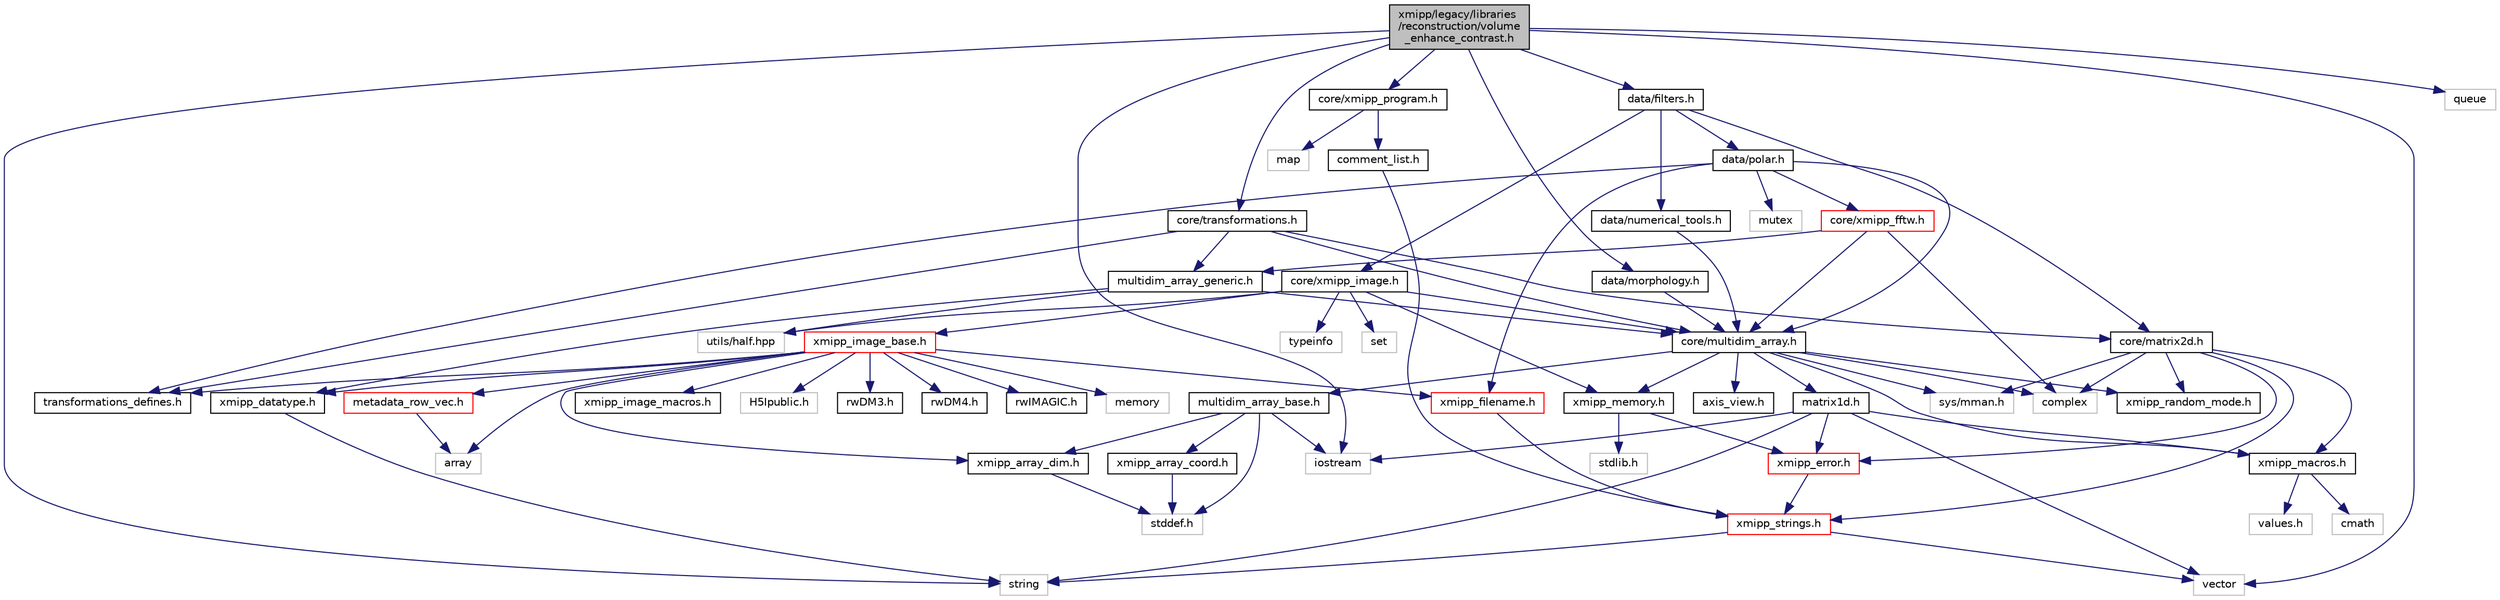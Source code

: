 digraph "xmipp/legacy/libraries/reconstruction/volume_enhance_contrast.h"
{
  edge [fontname="Helvetica",fontsize="10",labelfontname="Helvetica",labelfontsize="10"];
  node [fontname="Helvetica",fontsize="10",shape=record];
  Node0 [label="xmipp/legacy/libraries\l/reconstruction/volume\l_enhance_contrast.h",height=0.2,width=0.4,color="black", fillcolor="grey75", style="filled", fontcolor="black"];
  Node0 -> Node1 [color="midnightblue",fontsize="10",style="solid",fontname="Helvetica"];
  Node1 [label="string",height=0.2,width=0.4,color="grey75", fillcolor="white", style="filled"];
  Node0 -> Node2 [color="midnightblue",fontsize="10",style="solid",fontname="Helvetica"];
  Node2 [label="data/morphology.h",height=0.2,width=0.4,color="black", fillcolor="white", style="filled",URL="$libraries_2data_2morphology_8h.html"];
  Node2 -> Node3 [color="midnightblue",fontsize="10",style="solid",fontname="Helvetica"];
  Node3 [label="core/multidim_array.h",height=0.2,width=0.4,color="black", fillcolor="white", style="filled",URL="$multidim__array_8h.html"];
  Node3 -> Node4 [color="midnightblue",fontsize="10",style="solid",fontname="Helvetica"];
  Node4 [label="xmipp_macros.h",height=0.2,width=0.4,color="black", fillcolor="white", style="filled",URL="$xmipp__macros_8h.html"];
  Node4 -> Node5 [color="midnightblue",fontsize="10",style="solid",fontname="Helvetica"];
  Node5 [label="values.h",height=0.2,width=0.4,color="grey75", fillcolor="white", style="filled"];
  Node4 -> Node6 [color="midnightblue",fontsize="10",style="solid",fontname="Helvetica"];
  Node6 [label="cmath",height=0.2,width=0.4,color="grey75", fillcolor="white", style="filled"];
  Node3 -> Node7 [color="midnightblue",fontsize="10",style="solid",fontname="Helvetica"];
  Node7 [label="sys/mman.h",height=0.2,width=0.4,color="grey75", fillcolor="white", style="filled"];
  Node3 -> Node8 [color="midnightblue",fontsize="10",style="solid",fontname="Helvetica"];
  Node8 [label="complex",height=0.2,width=0.4,color="grey75", fillcolor="white", style="filled"];
  Node3 -> Node9 [color="midnightblue",fontsize="10",style="solid",fontname="Helvetica"];
  Node9 [label="matrix1d.h",height=0.2,width=0.4,color="black", fillcolor="white", style="filled",URL="$matrix1d_8h.html"];
  Node9 -> Node10 [color="midnightblue",fontsize="10",style="solid",fontname="Helvetica"];
  Node10 [label="iostream",height=0.2,width=0.4,color="grey75", fillcolor="white", style="filled"];
  Node9 -> Node1 [color="midnightblue",fontsize="10",style="solid",fontname="Helvetica"];
  Node9 -> Node11 [color="midnightblue",fontsize="10",style="solid",fontname="Helvetica"];
  Node11 [label="vector",height=0.2,width=0.4,color="grey75", fillcolor="white", style="filled"];
  Node9 -> Node12 [color="midnightblue",fontsize="10",style="solid",fontname="Helvetica"];
  Node12 [label="xmipp_error.h",height=0.2,width=0.4,color="red", fillcolor="white", style="filled",URL="$xmipp__error_8h.html"];
  Node12 -> Node14 [color="midnightblue",fontsize="10",style="solid",fontname="Helvetica"];
  Node14 [label="xmipp_strings.h",height=0.2,width=0.4,color="red", fillcolor="white", style="filled",URL="$xmipp__strings_8h.html"];
  Node14 -> Node11 [color="midnightblue",fontsize="10",style="solid",fontname="Helvetica"];
  Node14 -> Node1 [color="midnightblue",fontsize="10",style="solid",fontname="Helvetica"];
  Node9 -> Node4 [color="midnightblue",fontsize="10",style="solid",fontname="Helvetica"];
  Node3 -> Node16 [color="midnightblue",fontsize="10",style="solid",fontname="Helvetica"];
  Node16 [label="xmipp_random_mode.h",height=0.2,width=0.4,color="black", fillcolor="white", style="filled",URL="$xmipp__random__mode_8h.html"];
  Node3 -> Node17 [color="midnightblue",fontsize="10",style="solid",fontname="Helvetica"];
  Node17 [label="multidim_array_base.h",height=0.2,width=0.4,color="black", fillcolor="white", style="filled",URL="$multidim__array__base_8h.html"];
  Node17 -> Node18 [color="midnightblue",fontsize="10",style="solid",fontname="Helvetica"];
  Node18 [label="stddef.h",height=0.2,width=0.4,color="grey75", fillcolor="white", style="filled"];
  Node17 -> Node10 [color="midnightblue",fontsize="10",style="solid",fontname="Helvetica"];
  Node17 -> Node19 [color="midnightblue",fontsize="10",style="solid",fontname="Helvetica"];
  Node19 [label="xmipp_array_dim.h",height=0.2,width=0.4,color="black", fillcolor="white", style="filled",URL="$xmipp__array__dim_8h.html"];
  Node19 -> Node18 [color="midnightblue",fontsize="10",style="solid",fontname="Helvetica"];
  Node17 -> Node20 [color="midnightblue",fontsize="10",style="solid",fontname="Helvetica"];
  Node20 [label="xmipp_array_coord.h",height=0.2,width=0.4,color="black", fillcolor="white", style="filled",URL="$xmipp__array__coord_8h.html"];
  Node20 -> Node18 [color="midnightblue",fontsize="10",style="solid",fontname="Helvetica"];
  Node3 -> Node21 [color="midnightblue",fontsize="10",style="solid",fontname="Helvetica"];
  Node21 [label="xmipp_memory.h",height=0.2,width=0.4,color="black", fillcolor="white", style="filled",URL="$xmipp__memory_8h.html"];
  Node21 -> Node22 [color="midnightblue",fontsize="10",style="solid",fontname="Helvetica"];
  Node22 [label="stdlib.h",height=0.2,width=0.4,color="grey75", fillcolor="white", style="filled"];
  Node21 -> Node12 [color="midnightblue",fontsize="10",style="solid",fontname="Helvetica"];
  Node3 -> Node23 [color="midnightblue",fontsize="10",style="solid",fontname="Helvetica"];
  Node23 [label="axis_view.h",height=0.2,width=0.4,color="black", fillcolor="white", style="filled",URL="$axis__view_8h.html"];
  Node0 -> Node24 [color="midnightblue",fontsize="10",style="solid",fontname="Helvetica"];
  Node24 [label="data/filters.h",height=0.2,width=0.4,color="black", fillcolor="white", style="filled",URL="$filters_8h.html"];
  Node24 -> Node25 [color="midnightblue",fontsize="10",style="solid",fontname="Helvetica"];
  Node25 [label="core/xmipp_image.h",height=0.2,width=0.4,color="black", fillcolor="white", style="filled",URL="$xmipp__image_8h.html"];
  Node25 -> Node26 [color="midnightblue",fontsize="10",style="solid",fontname="Helvetica"];
  Node26 [label="typeinfo",height=0.2,width=0.4,color="grey75", fillcolor="white", style="filled"];
  Node25 -> Node27 [color="midnightblue",fontsize="10",style="solid",fontname="Helvetica"];
  Node27 [label="set",height=0.2,width=0.4,color="grey75", fillcolor="white", style="filled"];
  Node25 -> Node3 [color="midnightblue",fontsize="10",style="solid",fontname="Helvetica"];
  Node25 -> Node28 [color="midnightblue",fontsize="10",style="solid",fontname="Helvetica"];
  Node28 [label="xmipp_image_base.h",height=0.2,width=0.4,color="red", fillcolor="white", style="filled",URL="$xmipp__image__base_8h.html"];
  Node28 -> Node29 [color="midnightblue",fontsize="10",style="solid",fontname="Helvetica"];
  Node29 [label="memory",height=0.2,width=0.4,color="grey75", fillcolor="white", style="filled"];
  Node28 -> Node30 [color="midnightblue",fontsize="10",style="solid",fontname="Helvetica"];
  Node30 [label="array",height=0.2,width=0.4,color="grey75", fillcolor="white", style="filled"];
  Node28 -> Node31 [color="midnightblue",fontsize="10",style="solid",fontname="Helvetica"];
  Node31 [label="xmipp_image_macros.h",height=0.2,width=0.4,color="black", fillcolor="white", style="filled",URL="$xmipp__image__macros_8h.html"];
  Node28 -> Node32 [color="midnightblue",fontsize="10",style="solid",fontname="Helvetica"];
  Node32 [label="xmipp_datatype.h",height=0.2,width=0.4,color="black", fillcolor="white", style="filled",URL="$xmipp__datatype_8h.html"];
  Node32 -> Node1 [color="midnightblue",fontsize="10",style="solid",fontname="Helvetica"];
  Node28 -> Node33 [color="midnightblue",fontsize="10",style="solid",fontname="Helvetica"];
  Node33 [label="metadata_row_vec.h",height=0.2,width=0.4,color="red", fillcolor="white", style="filled",URL="$metadata__row__vec_8h.html"];
  Node33 -> Node30 [color="midnightblue",fontsize="10",style="solid",fontname="Helvetica"];
  Node28 -> Node19 [color="midnightblue",fontsize="10",style="solid",fontname="Helvetica"];
  Node28 -> Node39 [color="midnightblue",fontsize="10",style="solid",fontname="Helvetica"];
  Node39 [label="xmipp_filename.h",height=0.2,width=0.4,color="red", fillcolor="white", style="filled",URL="$xmipp__filename_8h.html"];
  Node39 -> Node14 [color="midnightblue",fontsize="10",style="solid",fontname="Helvetica"];
  Node28 -> Node42 [color="midnightblue",fontsize="10",style="solid",fontname="Helvetica"];
  Node42 [label="transformations_defines.h",height=0.2,width=0.4,color="black", fillcolor="white", style="filled",URL="$transformations__defines_8h.html"];
  Node28 -> Node43 [color="midnightblue",fontsize="10",style="solid",fontname="Helvetica"];
  Node43 [label="H5Ipublic.h",height=0.2,width=0.4,color="grey75", fillcolor="white", style="filled"];
  Node28 -> Node44 [color="midnightblue",fontsize="10",style="solid",fontname="Helvetica"];
  Node44 [label="rwDM3.h",height=0.2,width=0.4,color="black", fillcolor="white", style="filled",URL="$rwDM3_8h.html"];
  Node28 -> Node45 [color="midnightblue",fontsize="10",style="solid",fontname="Helvetica"];
  Node45 [label="rwDM4.h",height=0.2,width=0.4,color="black", fillcolor="white", style="filled",URL="$rwDM4_8h.html"];
  Node28 -> Node46 [color="midnightblue",fontsize="10",style="solid",fontname="Helvetica"];
  Node46 [label="rwIMAGIC.h",height=0.2,width=0.4,color="black", fillcolor="white", style="filled",URL="$rwIMAGIC_8h.html"];
  Node25 -> Node21 [color="midnightblue",fontsize="10",style="solid",fontname="Helvetica"];
  Node25 -> Node58 [color="midnightblue",fontsize="10",style="solid",fontname="Helvetica"];
  Node58 [label="utils/half.hpp",height=0.2,width=0.4,color="grey75", fillcolor="white", style="filled"];
  Node24 -> Node59 [color="midnightblue",fontsize="10",style="solid",fontname="Helvetica"];
  Node59 [label="core/matrix2d.h",height=0.2,width=0.4,color="black", fillcolor="white", style="filled",URL="$matrix2d_8h.html"];
  Node59 -> Node8 [color="midnightblue",fontsize="10",style="solid",fontname="Helvetica"];
  Node59 -> Node16 [color="midnightblue",fontsize="10",style="solid",fontname="Helvetica"];
  Node59 -> Node4 [color="midnightblue",fontsize="10",style="solid",fontname="Helvetica"];
  Node59 -> Node12 [color="midnightblue",fontsize="10",style="solid",fontname="Helvetica"];
  Node59 -> Node14 [color="midnightblue",fontsize="10",style="solid",fontname="Helvetica"];
  Node59 -> Node7 [color="midnightblue",fontsize="10",style="solid",fontname="Helvetica"];
  Node24 -> Node60 [color="midnightblue",fontsize="10",style="solid",fontname="Helvetica"];
  Node60 [label="data/numerical_tools.h",height=0.2,width=0.4,color="black", fillcolor="white", style="filled",URL="$numerical__tools_8h.html"];
  Node60 -> Node3 [color="midnightblue",fontsize="10",style="solid",fontname="Helvetica"];
  Node24 -> Node61 [color="midnightblue",fontsize="10",style="solid",fontname="Helvetica"];
  Node61 [label="data/polar.h",height=0.2,width=0.4,color="black", fillcolor="white", style="filled",URL="$polar_8h.html"];
  Node61 -> Node62 [color="midnightblue",fontsize="10",style="solid",fontname="Helvetica"];
  Node62 [label="mutex",height=0.2,width=0.4,color="grey75", fillcolor="white", style="filled"];
  Node61 -> Node3 [color="midnightblue",fontsize="10",style="solid",fontname="Helvetica"];
  Node61 -> Node42 [color="midnightblue",fontsize="10",style="solid",fontname="Helvetica"];
  Node61 -> Node63 [color="midnightblue",fontsize="10",style="solid",fontname="Helvetica"];
  Node63 [label="core/xmipp_fftw.h",height=0.2,width=0.4,color="red", fillcolor="white", style="filled",URL="$xmipp__fftw_8h.html"];
  Node63 -> Node8 [color="midnightblue",fontsize="10",style="solid",fontname="Helvetica"];
  Node63 -> Node3 [color="midnightblue",fontsize="10",style="solid",fontname="Helvetica"];
  Node63 -> Node65 [color="midnightblue",fontsize="10",style="solid",fontname="Helvetica"];
  Node65 [label="multidim_array_generic.h",height=0.2,width=0.4,color="black", fillcolor="white", style="filled",URL="$multidim__array__generic_8h.html"];
  Node65 -> Node32 [color="midnightblue",fontsize="10",style="solid",fontname="Helvetica"];
  Node65 -> Node3 [color="midnightblue",fontsize="10",style="solid",fontname="Helvetica"];
  Node65 -> Node58 [color="midnightblue",fontsize="10",style="solid",fontname="Helvetica"];
  Node61 -> Node39 [color="midnightblue",fontsize="10",style="solid",fontname="Helvetica"];
  Node0 -> Node69 [color="midnightblue",fontsize="10",style="solid",fontname="Helvetica"];
  Node69 [label="core/transformations.h",height=0.2,width=0.4,color="black", fillcolor="white", style="filled",URL="$transformations_8h.html"];
  Node69 -> Node59 [color="midnightblue",fontsize="10",style="solid",fontname="Helvetica"];
  Node69 -> Node3 [color="midnightblue",fontsize="10",style="solid",fontname="Helvetica"];
  Node69 -> Node65 [color="midnightblue",fontsize="10",style="solid",fontname="Helvetica"];
  Node69 -> Node42 [color="midnightblue",fontsize="10",style="solid",fontname="Helvetica"];
  Node0 -> Node70 [color="midnightblue",fontsize="10",style="solid",fontname="Helvetica"];
  Node70 [label="core/xmipp_program.h",height=0.2,width=0.4,color="black", fillcolor="white", style="filled",URL="$xmipp__program_8h.html"];
  Node70 -> Node36 [color="midnightblue",fontsize="10",style="solid",fontname="Helvetica"];
  Node36 [label="map",height=0.2,width=0.4,color="grey75", fillcolor="white", style="filled"];
  Node70 -> Node71 [color="midnightblue",fontsize="10",style="solid",fontname="Helvetica"];
  Node71 [label="comment_list.h",height=0.2,width=0.4,color="black", fillcolor="white", style="filled",URL="$comment__list_8h.html"];
  Node71 -> Node14 [color="midnightblue",fontsize="10",style="solid",fontname="Helvetica"];
  Node0 -> Node72 [color="midnightblue",fontsize="10",style="solid",fontname="Helvetica"];
  Node72 [label="queue",height=0.2,width=0.4,color="grey75", fillcolor="white", style="filled"];
  Node0 -> Node11 [color="midnightblue",fontsize="10",style="solid",fontname="Helvetica"];
  Node0 -> Node10 [color="midnightblue",fontsize="10",style="solid",fontname="Helvetica"];
}
